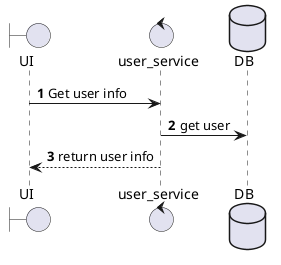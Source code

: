 @startuml

boundary UI
control user_service
database DB

autonumber


UI->user_service: Get user info

user_service->DB: get user

user_service-->UI: return user info

@enduml